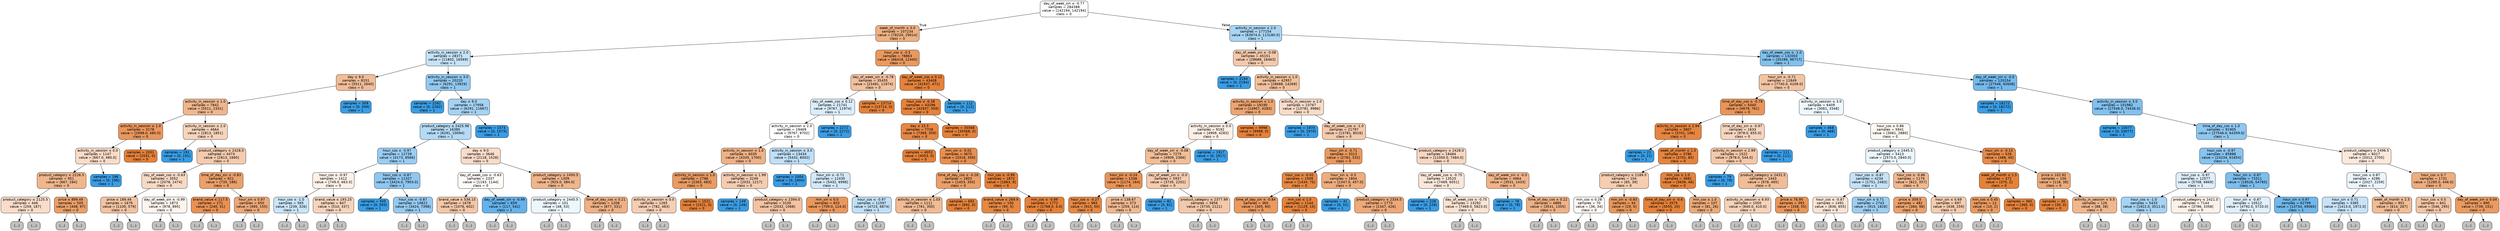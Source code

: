 digraph Tree {
node [shape=box, style="filled, rounded", color="black", fontname="helvetica"] ;
edge [fontname="helvetica"] ;
0 [label=<day_of_week_sin &le; -0.77<br/>samples = 284388<br/>value = [142194, 142194]<br/>class = 0>, fillcolor="#ffffff"] ;
1 [label=<week_of_month &le; 3.0<br/>samples = 107234<br/>value = [78220, 29014]<br/>class = 0>, fillcolor="#efb082"] ;
0 -> 1 [labeldistance=2.5, labelangle=45, headlabel="True"] ;
2 [label=<activity_in_session &le; 2.0<br/>samples = 28371<br/>value = [11802, 16569]<br/>class = 1>, fillcolor="#c6e3f8"] ;
1 -> 2 ;
3 [label=<day &le; 9.0<br/>samples = 8151<br/>value = [5511, 2640]<br/>class = 0>, fillcolor="#f1bd98"] ;
2 -> 3 ;
4 [label=<activity_in_session &le; 1.0<br/>samples = 7842<br/>value = [5511, 2331]<br/>class = 0>, fillcolor="#f0b68d"] ;
3 -> 4 ;
5 [label=<activity_in_session &le; 1.0<br/>samples = 3178<br/>value = [2698.0, 480.0]<br/>class = 0>, fillcolor="#ea975c"] ;
4 -> 5 ;
6 [label=<activity_in_session &le; 0.0<br/>samples = 1147<br/>value = [667.0, 480.0]<br/>class = 0>, fillcolor="#f8dcc7"] ;
5 -> 6 ;
7 [label=<product_category &le; 2226.5<br/>samples = 951<br/>value = [667, 284]<br/>class = 0>, fillcolor="#f0b78d"] ;
6 -> 7 ;
8 [label=<product_category &le; 2125.5<br/>samples = 446<br/>value = [259, 187]<br/>class = 0>, fillcolor="#f8dcc8"] ;
7 -> 8 ;
9 [label="(...)", fillcolor="#C0C0C0"] ;
8 -> 9 ;
24 [label="(...)", fillcolor="#C0C0C0"] ;
8 -> 24 ;
37 [label=<price &le; 899.49<br/>samples = 505<br/>value = [408, 97]<br/>class = 0>, fillcolor="#eb9f68"] ;
7 -> 37 ;
38 [label="(...)", fillcolor="#C0C0C0"] ;
37 -> 38 ;
51 [label="(...)", fillcolor="#C0C0C0"] ;
37 -> 51 ;
64 [label=<samples = 196<br/>value = [0, 196]<br/>class = 1>, fillcolor="#399de5"] ;
6 -> 64 ;
65 [label=<samples = 2031<br/>value = [2031, 0]<br/>class = 0>, fillcolor="#e58139"] ;
5 -> 65 ;
66 [label=<activity_in_session &le; 2.0<br/>samples = 4664<br/>value = [2813, 1851]<br/>class = 0>, fillcolor="#f6d4bb"] ;
4 -> 66 ;
67 [label=<samples = 191<br/>value = [0, 191]<br/>class = 1>, fillcolor="#399de5"] ;
66 -> 67 ;
68 [label=<product_category &le; 2428.0<br/>samples = 4473<br/>value = [2813, 1660]<br/>class = 0>, fillcolor="#f4cbae"] ;
66 -> 68 ;
69 [label=<day_of_week_cos &le; -0.63<br/>samples = 3552<br/>value = [2078, 1474]<br/>class = 0>, fillcolor="#f7dac5"] ;
68 -> 69 ;
70 [label=<price &le; 189.46<br/>samples = 1679<br/>value = [1100, 579]<br/>class = 0>, fillcolor="#f3c3a1"] ;
69 -> 70 ;
71 [label="(...)", fillcolor="#C0C0C0"] ;
70 -> 71 ;
86 [label="(...)", fillcolor="#C0C0C0"] ;
70 -> 86 ;
97 [label=<day_of_week_sin &le; -0.99<br/>samples = 1873<br/>value = [978, 895]<br/>class = 0>, fillcolor="#fdf4ee"] ;
69 -> 97 ;
98 [label="(...)", fillcolor="#C0C0C0"] ;
97 -> 98 ;
113 [label="(...)", fillcolor="#C0C0C0"] ;
97 -> 113 ;
114 [label=<time_of_day_sin &le; -0.83<br/>samples = 921<br/>value = [735, 186]<br/>class = 0>, fillcolor="#eca16b"] ;
68 -> 114 ;
115 [label=<brand_value &le; 117.5<br/>samples = 271<br/>value = [240, 31]<br/>class = 0>, fillcolor="#e89153"] ;
114 -> 115 ;
116 [label="(...)", fillcolor="#C0C0C0"] ;
115 -> 116 ;
121 [label="(...)", fillcolor="#C0C0C0"] ;
115 -> 121 ;
130 [label=<hour_sin &le; 0.97<br/>samples = 650<br/>value = [495, 155]<br/>class = 0>, fillcolor="#eda877"] ;
114 -> 130 ;
131 [label="(...)", fillcolor="#C0C0C0"] ;
130 -> 131 ;
140 [label="(...)", fillcolor="#C0C0C0"] ;
130 -> 140 ;
153 [label=<samples = 309<br/>value = [0, 309]<br/>class = 1>, fillcolor="#399de5"] ;
3 -> 153 ;
154 [label=<activity_in_session &le; 3.0<br/>samples = 20220<br/>value = [6291, 13929]<br/>class = 1>, fillcolor="#92c9f1"] ;
2 -> 154 ;
155 [label=<samples = 2262<br/>value = [0, 2262]<br/>class = 1>, fillcolor="#399de5"] ;
154 -> 155 ;
156 [label=<day &le; 9.0<br/>samples = 17958<br/>value = [6291, 11667]<br/>class = 1>, fillcolor="#a4d2f3"] ;
154 -> 156 ;
157 [label=<product_category &le; 2425.96<br/>samples = 16385<br/>value = [6291, 10094]<br/>class = 1>, fillcolor="#b4daf5"] ;
156 -> 157 ;
158 [label=<hour_cos &le; -0.97<br/>samples = 12739<br/>value = [4173, 8566]<br/>class = 1>, fillcolor="#99cdf2"] ;
157 -> 158 ;
159 [label=<hour_cos &le; -0.97<br/>samples = 1412<br/>value = [749.0, 663.0]<br/>class = 0>, fillcolor="#fcf1e8"] ;
158 -> 159 ;
160 [label=<hour_cos &le; -1.0<br/>samples = 565<br/>value = [239, 326]<br/>class = 1>, fillcolor="#cae5f8"] ;
159 -> 160 ;
161 [label="(...)", fillcolor="#C0C0C0"] ;
160 -> 161 ;
174 [label="(...)", fillcolor="#C0C0C0"] ;
160 -> 174 ;
175 [label=<brand_value &le; 193.25<br/>samples = 847<br/>value = [510, 337]<br/>class = 0>, fillcolor="#f6d4bc"] ;
159 -> 175 ;
176 [label="(...)", fillcolor="#C0C0C0"] ;
175 -> 176 ;
187 [label="(...)", fillcolor="#C0C0C0"] ;
175 -> 187 ;
202 [label=<hour_cos &le; -0.87<br/>samples = 11327<br/>value = [3424.0, 7903.0]<br/>class = 1>, fillcolor="#8fc7f0"] ;
158 -> 202 ;
203 [label=<samples = 505<br/>value = [0, 505]<br/>class = 1>, fillcolor="#399de5"] ;
202 -> 203 ;
204 [label=<hour_cos &le; -0.87<br/>samples = 10822<br/>value = [3424, 7398]<br/>class = 1>, fillcolor="#95caf1"] ;
202 -> 204 ;
205 [label="(...)", fillcolor="#C0C0C0"] ;
204 -> 205 ;
218 [label="(...)", fillcolor="#C0C0C0"] ;
204 -> 218 ;
227 [label=<day &le; 9.0<br/>samples = 3646<br/>value = [2118, 1528]<br/>class = 0>, fillcolor="#f8dcc8"] ;
157 -> 227 ;
228 [label=<day_of_week_cos &le; -0.63<br/>samples = 2337<br/>value = [1193, 1144]<br/>class = 0>, fillcolor="#fefaf7"] ;
227 -> 228 ;
229 [label=<brand_value &le; 536.15<br/>samples = 1678<br/>value = [1076, 602]<br/>class = 0>, fillcolor="#f4c7a8"] ;
228 -> 229 ;
230 [label="(...)", fillcolor="#C0C0C0"] ;
229 -> 230 ;
245 [label="(...)", fillcolor="#C0C0C0"] ;
229 -> 245 ;
260 [label=<day_of_week_sin &le; -0.99<br/>samples = 659<br/>value = [117, 542]<br/>class = 1>, fillcolor="#64b2eb"] ;
228 -> 260 ;
261 [label="(...)", fillcolor="#C0C0C0"] ;
260 -> 261 ;
270 [label="(...)", fillcolor="#C0C0C0"] ;
260 -> 270 ;
271 [label=<product_category &le; 2450.5<br/>samples = 1309<br/>value = [925.0, 384.0]<br/>class = 0>, fillcolor="#f0b58b"] ;
227 -> 271 ;
272 [label=<product_category &le; 2445.5<br/>samples = 101<br/>value = [48, 53]<br/>class = 1>, fillcolor="#ecf6fd"] ;
271 -> 272 ;
273 [label="(...)", fillcolor="#C0C0C0"] ;
272 -> 273 ;
282 [label="(...)", fillcolor="#C0C0C0"] ;
272 -> 282 ;
289 [label=<time_of_day_cos &le; 0.21<br/>samples = 1208<br/>value = [877, 331]<br/>class = 0>, fillcolor="#efb184"] ;
271 -> 289 ;
290 [label="(...)", fillcolor="#C0C0C0"] ;
289 -> 290 ;
299 [label="(...)", fillcolor="#C0C0C0"] ;
289 -> 299 ;
308 [label=<samples = 1573<br/>value = [0, 1573]<br/>class = 1>, fillcolor="#399de5"] ;
156 -> 308 ;
309 [label=<hour_cos &le; -0.5<br/>samples = 78863<br/>value = [66418, 12445]<br/>class = 0>, fillcolor="#ea995e"] ;
1 -> 309 ;
310 [label=<day_of_week_sin &le; -0.78<br/>samples = 35455<br/>value = [23481, 11974]<br/>class = 0>, fillcolor="#f2c19e"] ;
309 -> 310 ;
311 [label=<day_of_week_cos &le; 0.12<br/>samples = 21741<br/>value = [9767, 11974]<br/>class = 1>, fillcolor="#dbedfa"] ;
310 -> 311 ;
312 [label=<activity_in_session &le; 2.0<br/>samples = 19469<br/>value = [9767, 9702]<br/>class = 0>, fillcolor="#fffefe"] ;
311 -> 312 ;
313 [label=<activity_in_session &le; 1.0<br/>samples = 6035<br/>value = [4335, 1700]<br/>class = 0>, fillcolor="#efb287"] ;
312 -> 313 ;
314 [label=<activity_in_session &le; 1.0<br/>samples = 2786<br/>value = [2303, 483]<br/>class = 0>, fillcolor="#ea9b63"] ;
313 -> 314 ;
315 [label=<activity_in_session &le; 0.0<br/>samples = 1265<br/>value = [782, 483]<br/>class = 0>, fillcolor="#f5cfb3"] ;
314 -> 315 ;
316 [label="(...)", fillcolor="#C0C0C0"] ;
315 -> 316 ;
329 [label="(...)", fillcolor="#C0C0C0"] ;
315 -> 329 ;
330 [label=<samples = 1521<br/>value = [1521, 0]<br/>class = 0>, fillcolor="#e58139"] ;
314 -> 330 ;
331 [label=<activity_in_session &le; 1.99<br/>samples = 3249<br/>value = [2032, 1217]<br/>class = 0>, fillcolor="#f5ccb0"] ;
313 -> 331 ;
332 [label=<samples = 149<br/>value = [0, 149]<br/>class = 1>, fillcolor="#399de5"] ;
331 -> 332 ;
333 [label=<product_category &le; 2394.0<br/>samples = 3100<br/>value = [2032, 1068]<br/>class = 0>, fillcolor="#f3c3a1"] ;
331 -> 333 ;
334 [label="(...)", fillcolor="#C0C0C0"] ;
333 -> 334 ;
343 [label="(...)", fillcolor="#C0C0C0"] ;
333 -> 343 ;
358 [label=<activity_in_session &le; 3.0<br/>samples = 13434<br/>value = [5432, 8002]<br/>class = 1>, fillcolor="#bfe0f7"] ;
312 -> 358 ;
359 [label=<samples = 1004<br/>value = [0, 1004]<br/>class = 1>, fillcolor="#399de5"] ;
358 -> 359 ;
360 [label=<hour_sin &le; -0.71<br/>samples = 12430<br/>value = [5432, 6998]<br/>class = 1>, fillcolor="#d3e9f9"] ;
358 -> 360 ;
361 [label=<min_sin &le; 0.0<br/>samples = 833<br/>value = [709.0, 124.0]<br/>class = 0>, fillcolor="#ea975c"] ;
360 -> 361 ;
362 [label="(...)", fillcolor="#C0C0C0"] ;
361 -> 362 ;
375 [label="(...)", fillcolor="#C0C0C0"] ;
361 -> 375 ;
388 [label=<hour_cos &le; -0.97<br/>samples = 11597<br/>value = [4723, 6874]<br/>class = 1>, fillcolor="#c1e0f7"] ;
360 -> 388 ;
389 [label="(...)", fillcolor="#C0C0C0"] ;
388 -> 389 ;
402 [label="(...)", fillcolor="#C0C0C0"] ;
388 -> 402 ;
411 [label=<samples = 2272<br/>value = [0, 2272]<br/>class = 1>, fillcolor="#399de5"] ;
311 -> 411 ;
412 [label=<samples = 13714<br/>value = [13714, 0]<br/>class = 0>, fillcolor="#e58139"] ;
310 -> 412 ;
413 [label=<day_of_week_cos &le; 0.12<br/>samples = 43408<br/>value = [42937, 471]<br/>class = 0>, fillcolor="#e5823b"] ;
309 -> 413 ;
414 [label=<hour_cos &le; -0.38<br/>samples = 43296<br/>value = [42937, 359]<br/>class = 0>, fillcolor="#e5823b"] ;
413 -> 414 ;
415 [label=<day &le; 15.5<br/>samples = 7728<br/>value = [7369, 359]<br/>class = 0>, fillcolor="#e68743"] ;
414 -> 415 ;
416 [label=<samples = 4053<br/>value = [4053, 0]<br/>class = 0>, fillcolor="#e58139"] ;
415 -> 416 ;
417 [label=<min_sin &le; -0.02<br/>samples = 3675<br/>value = [3316, 359]<br/>class = 0>, fillcolor="#e88f4e"] ;
415 -> 417 ;
418 [label=<time_of_day_cos &le; -0.28<br/>samples = 1803<br/>value = [1453, 350]<br/>class = 0>, fillcolor="#eb9f69"] ;
417 -> 418 ;
419 [label=<activity_in_session &le; 1.03<br/>samples = 1111<br/>value = [761, 350]<br/>class = 0>, fillcolor="#f1bb94"] ;
418 -> 419 ;
420 [label="(...)", fillcolor="#C0C0C0"] ;
419 -> 420 ;
429 [label="(...)", fillcolor="#C0C0C0"] ;
419 -> 429 ;
444 [label=<samples = 692<br/>value = [692, 0]<br/>class = 0>, fillcolor="#e58139"] ;
418 -> 444 ;
445 [label=<min_cos &le; -0.99<br/>samples = 1872<br/>value = [1863, 9]<br/>class = 0>, fillcolor="#e5823a"] ;
417 -> 445 ;
446 [label=<brand_value &le; 269.9<br/>samples = 100<br/>value = [95, 5]<br/>class = 0>, fillcolor="#e68843"] ;
445 -> 446 ;
447 [label="(...)", fillcolor="#C0C0C0"] ;
446 -> 447 ;
458 [label="(...)", fillcolor="#C0C0C0"] ;
446 -> 458 ;
459 [label=<min_cos &le; -0.89<br/>samples = 1772<br/>value = [1768.0, 4.0]<br/>class = 0>, fillcolor="#e58139"] ;
445 -> 459 ;
460 [label="(...)", fillcolor="#C0C0C0"] ;
459 -> 460 ;
467 [label="(...)", fillcolor="#C0C0C0"] ;
459 -> 467 ;
472 [label=<samples = 35568<br/>value = [35568, 0]<br/>class = 0>, fillcolor="#e58139"] ;
414 -> 472 ;
473 [label=<samples = 112<br/>value = [0, 112]<br/>class = 1>, fillcolor="#399de5"] ;
413 -> 473 ;
474 [label=<activity_in_session &le; 2.0<br/>samples = 177154<br/>value = [63974.0, 113180.0]<br/>class = 1>, fillcolor="#a9d4f4"] ;
0 -> 474 [labeldistance=2.5, labelangle=-45, headlabel="False"] ;
475 [label=<day_of_week_sin &le; -0.08<br/>samples = 45151<br/>value = [28688, 16463]<br/>class = 0>, fillcolor="#f4c9ab"] ;
474 -> 475 ;
476 [label=<samples = 2194<br/>value = [0, 2194]<br/>class = 1>, fillcolor="#399de5"] ;
475 -> 476 ;
477 [label=<activity_in_session &le; 1.0<br/>samples = 42957<br/>value = [28688, 14269]<br/>class = 0>, fillcolor="#f2c09b"] ;
475 -> 477 ;
478 [label=<activity_in_session &le; 1.0<br/>samples = 19190<br/>value = [14907, 4283]<br/>class = 0>, fillcolor="#eca572"] ;
477 -> 478 ;
479 [label=<activity_in_session &le; 0.0<br/>samples = 9192<br/>value = [4909, 4283]<br/>class = 0>, fillcolor="#fcefe6"] ;
478 -> 479 ;
480 [label=<day_of_week_sin &le; -0.08<br/>samples = 7275<br/>value = [4909, 2366]<br/>class = 0>, fillcolor="#f2be98"] ;
479 -> 480 ;
481 [label=<hour_sin &le; -0.24<br/>samples = 1338<br/>value = [1174, 164]<br/>class = 0>, fillcolor="#e99355"] ;
480 -> 481 ;
482 [label=<hour_cos &le; -0.27<br/>samples = 965<br/>value = [915, 50]<br/>class = 0>, fillcolor="#e68844"] ;
481 -> 482 ;
483 [label="(...)", fillcolor="#C0C0C0"] ;
482 -> 483 ;
490 [label="(...)", fillcolor="#C0C0C0"] ;
482 -> 490 ;
501 [label=<price &le; 138.67<br/>samples = 373<br/>value = [259, 114]<br/>class = 0>, fillcolor="#f0b890"] ;
481 -> 501 ;
502 [label="(...)", fillcolor="#C0C0C0"] ;
501 -> 502 ;
515 [label="(...)", fillcolor="#C0C0C0"] ;
501 -> 515 ;
530 [label=<day_of_week_sin &le; -0.0<br/>samples = 5937<br/>value = [3735, 2202]<br/>class = 0>, fillcolor="#f4cbae"] ;
480 -> 530 ;
531 [label=<samples = 81<br/>value = [0, 81]<br/>class = 1>, fillcolor="#399de5"] ;
530 -> 531 ;
532 [label=<product_category &le; 2377.99<br/>samples = 5856<br/>value = [3735, 2121]<br/>class = 0>, fillcolor="#f4c9a9"] ;
530 -> 532 ;
533 [label="(...)", fillcolor="#C0C0C0"] ;
532 -> 533 ;
542 [label="(...)", fillcolor="#C0C0C0"] ;
532 -> 542 ;
555 [label=<samples = 1917<br/>value = [0, 1917]<br/>class = 1>, fillcolor="#399de5"] ;
479 -> 555 ;
556 [label=<samples = 9998<br/>value = [9998, 0]<br/>class = 0>, fillcolor="#e58139"] ;
478 -> 556 ;
557 [label=<activity_in_session &le; 2.0<br/>samples = 23767<br/>value = [13781, 9986]<br/>class = 0>, fillcolor="#f8dcc8"] ;
477 -> 557 ;
558 [label=<samples = 1970<br/>value = [0, 1970]<br/>class = 1>, fillcolor="#399de5"] ;
557 -> 558 ;
559 [label=<day_of_week_cos &le; -1.0<br/>samples = 21797<br/>value = [13781, 8016]<br/>class = 0>, fillcolor="#f4caac"] ;
557 -> 559 ;
560 [label=<hour_sin &le; -0.71<br/>samples = 3313<br/>value = [2781, 532]<br/>class = 0>, fillcolor="#ea995f"] ;
559 -> 560 ;
561 [label=<hour_cos &le; -0.02<br/>samples = 1509<br/>value = [1434, 75]<br/>class = 0>, fillcolor="#e68843"] ;
560 -> 561 ;
562 [label=<time_of_day_sin &le; -0.84<br/>samples = 365<br/>value = [305, 60]<br/>class = 0>, fillcolor="#ea9a60"] ;
561 -> 562 ;
563 [label="(...)", fillcolor="#C0C0C0"] ;
562 -> 563 ;
576 [label="(...)", fillcolor="#C0C0C0"] ;
562 -> 576 ;
577 [label=<min_cos &le; 1.0<br/>samples = 1144<br/>value = [1129, 15]<br/>class = 0>, fillcolor="#e5833c"] ;
561 -> 577 ;
578 [label="(...)", fillcolor="#C0C0C0"] ;
577 -> 578 ;
593 [label="(...)", fillcolor="#C0C0C0"] ;
577 -> 593 ;
602 [label=<hour_sin &le; -0.5<br/>samples = 1804<br/>value = [1347.0, 457.0]<br/>class = 0>, fillcolor="#eeac7c"] ;
560 -> 602 ;
603 [label=<samples = 31<br/>value = [0, 31]<br/>class = 1>, fillcolor="#399de5"] ;
602 -> 603 ;
604 [label=<product_category &le; 2334.5<br/>samples = 1773<br/>value = [1347, 426]<br/>class = 0>, fillcolor="#eda978"] ;
602 -> 604 ;
605 [label="(...)", fillcolor="#C0C0C0"] ;
604 -> 605 ;
620 [label="(...)", fillcolor="#C0C0C0"] ;
604 -> 620 ;
635 [label=<product_category &le; 2428.0<br/>samples = 18484<br/>value = [11000.0, 7484.0]<br/>class = 0>, fillcolor="#f7d7c0"] ;
559 -> 635 ;
636 [label=<day_of_week_cos &le; -0.75<br/>samples = 13520<br/>value = [7469, 6051]<br/>class = 0>, fillcolor="#fae7d9"] ;
635 -> 636 ;
637 [label=<samples = 228<br/>value = [0, 228]<br/>class = 1>, fillcolor="#399de5"] ;
636 -> 637 ;
638 [label=<day_of_week_cos &le; -0.75<br/>samples = 13292<br/>value = [7469.0, 5823.0]<br/>class = 0>, fillcolor="#f9e3d3"] ;
636 -> 638 ;
639 [label="(...)", fillcolor="#C0C0C0"] ;
638 -> 639 ;
652 [label="(...)", fillcolor="#C0C0C0"] ;
638 -> 652 ;
661 [label=<day_of_week_sin &le; -0.0<br/>samples = 4964<br/>value = [3531, 1433]<br/>class = 0>, fillcolor="#f0b489"] ;
635 -> 661 ;
662 [label=<samples = 78<br/>value = [0, 78]<br/>class = 1>, fillcolor="#399de5"] ;
661 -> 662 ;
663 [label=<time_of_day_cos &le; 0.22<br/>samples = 4886<br/>value = [3531, 1355]<br/>class = 0>, fillcolor="#efb185"] ;
661 -> 663 ;
664 [label="(...)", fillcolor="#C0C0C0"] ;
663 -> 664 ;
673 [label="(...)", fillcolor="#C0C0C0"] ;
663 -> 673 ;
682 [label=<day_of_week_cos &le; -1.0<br/>samples = 132003<br/>value = [35286, 96717]<br/>class = 1>, fillcolor="#81c1ee"] ;
474 -> 682 ;
683 [label=<hour_sin &le; -0.71<br/>samples = 11849<br/>value = [7740.0, 4109.0]<br/>class = 0>, fillcolor="#f3c4a2"] ;
682 -> 683 ;
684 [label=<time_of_day_cos &le; -0.78<br/>samples = 5440<br/>value = [4679, 761]<br/>class = 0>, fillcolor="#e99559"] ;
683 -> 684 ;
685 [label=<activity_in_session &le; 2.94<br/>samples = 3807<br/>value = [3701, 106]<br/>class = 0>, fillcolor="#e6853f"] ;
684 -> 685 ;
686 [label=<samples = 21<br/>value = [0, 21]<br/>class = 1>, fillcolor="#399de5"] ;
685 -> 686 ;
687 [label=<week_of_month &le; 1.5<br/>samples = 3786<br/>value = [3701, 85]<br/>class = 0>, fillcolor="#e6843e"] ;
685 -> 687 ;
688 [label=<product_category &le; 2189.5<br/>samples = 104<br/>value = [65, 39]<br/>class = 0>, fillcolor="#f5cdb0"] ;
687 -> 688 ;
689 [label=<min_cos &le; 0.26<br/>samples = 70<br/>value = [36, 34]<br/>class = 0>, fillcolor="#fef8f4"] ;
688 -> 689 ;
690 [label="(...)", fillcolor="#C0C0C0"] ;
689 -> 690 ;
703 [label="(...)", fillcolor="#C0C0C0"] ;
689 -> 703 ;
712 [label=<min_sin &le; -0.93<br/>samples = 34<br/>value = [29, 5]<br/>class = 0>, fillcolor="#e9975b"] ;
688 -> 712 ;
713 [label="(...)", fillcolor="#C0C0C0"] ;
712 -> 713 ;
714 [label="(...)", fillcolor="#C0C0C0"] ;
712 -> 714 ;
727 [label=<min_cos &le; 1.0<br/>samples = 3682<br/>value = [3636, 46]<br/>class = 0>, fillcolor="#e5833c"] ;
687 -> 727 ;
728 [label=<time_of_day_sin &le; -0.6<br/>samples = 3575<br/>value = [3555, 20]<br/>class = 0>, fillcolor="#e5823a"] ;
727 -> 728 ;
729 [label="(...)", fillcolor="#C0C0C0"] ;
728 -> 729 ;
740 [label="(...)", fillcolor="#C0C0C0"] ;
728 -> 740 ;
741 [label=<min_cos &le; 1.0<br/>samples = 107<br/>value = [81, 26]<br/>class = 0>, fillcolor="#eda979"] ;
727 -> 741 ;
742 [label="(...)", fillcolor="#C0C0C0"] ;
741 -> 742 ;
743 [label="(...)", fillcolor="#C0C0C0"] ;
741 -> 743 ;
754 [label=<time_of_day_sin &le; -0.97<br/>samples = 1633<br/>value = [978.0, 655.0]<br/>class = 0>, fillcolor="#f6d5be"] ;
684 -> 754 ;
755 [label=<activity_in_session &le; 2.99<br/>samples = 1522<br/>value = [978.0, 544.0]<br/>class = 0>, fillcolor="#f3c7a7"] ;
754 -> 755 ;
756 [label=<samples = 79<br/>value = [0, 79]<br/>class = 1>, fillcolor="#399de5"] ;
755 -> 756 ;
757 [label=<product_category &le; 2431.5<br/>samples = 1443<br/>value = [978, 465]<br/>class = 0>, fillcolor="#f1bd97"] ;
755 -> 757 ;
758 [label=<activity_in_session &le; 6.93<br/>samples = 1050<br/>value = [640.0, 410.0]<br/>class = 0>, fillcolor="#f6d2b8"] ;
757 -> 758 ;
759 [label="(...)", fillcolor="#C0C0C0"] ;
758 -> 759 ;
772 [label="(...)", fillcolor="#C0C0C0"] ;
758 -> 772 ;
785 [label=<price &le; 76.95<br/>samples = 393<br/>value = [338, 55]<br/>class = 0>, fillcolor="#e99659"] ;
757 -> 785 ;
786 [label="(...)", fillcolor="#C0C0C0"] ;
785 -> 786 ;
797 [label="(...)", fillcolor="#C0C0C0"] ;
785 -> 797 ;
812 [label=<samples = 111<br/>value = [0, 111]<br/>class = 1>, fillcolor="#399de5"] ;
754 -> 812 ;
813 [label=<activity_in_session &le; 3.0<br/>samples = 6409<br/>value = [3061, 3348]<br/>class = 1>, fillcolor="#eef7fd"] ;
683 -> 813 ;
814 [label=<samples = 468<br/>value = [0, 468]<br/>class = 1>, fillcolor="#399de5"] ;
813 -> 814 ;
815 [label=<hour_cos &le; 0.86<br/>samples = 5941<br/>value = [3061, 2880]<br/>class = 0>, fillcolor="#fdf8f3"] ;
813 -> 815 ;
816 [label=<product_category &le; 2445.5<br/>samples = 5413<br/>value = [2573.0, 2840.0]<br/>class = 1>, fillcolor="#ecf6fd"] ;
815 -> 816 ;
817 [label=<hour_cos &le; -0.87<br/>samples = 4234<br/>value = [1751, 2483]<br/>class = 1>, fillcolor="#c5e2f7"] ;
816 -> 817 ;
818 [label=<hour_cos &le; -0.87<br/>samples = 1491<br/>value = [836, 655]<br/>class = 0>, fillcolor="#f9e4d4"] ;
817 -> 818 ;
819 [label="(...)", fillcolor="#C0C0C0"] ;
818 -> 819 ;
828 [label="(...)", fillcolor="#C0C0C0"] ;
818 -> 828 ;
843 [label=<hour_sin &le; 0.71<br/>samples = 2743<br/>value = [915, 1828]<br/>class = 1>, fillcolor="#9ccef2"] ;
817 -> 843 ;
844 [label="(...)", fillcolor="#C0C0C0"] ;
843 -> 844 ;
845 [label="(...)", fillcolor="#C0C0C0"] ;
843 -> 845 ;
860 [label=<hour_cos &le; -0.86<br/>samples = 1179<br/>value = [822, 357]<br/>class = 0>, fillcolor="#f0b88f"] ;
816 -> 860 ;
861 [label=<price &le; 309.5<br/>samples = 482<br/>value = [384, 98]<br/>class = 0>, fillcolor="#eca16c"] ;
860 -> 861 ;
862 [label="(...)", fillcolor="#C0C0C0"] ;
861 -> 862 ;
877 [label="(...)", fillcolor="#C0C0C0"] ;
861 -> 877 ;
884 [label=<hour_sin &le; 0.69<br/>samples = 697<br/>value = [438, 259]<br/>class = 0>, fillcolor="#f4ccae"] ;
860 -> 884 ;
885 [label="(...)", fillcolor="#C0C0C0"] ;
884 -> 885 ;
886 [label="(...)", fillcolor="#C0C0C0"] ;
884 -> 886 ;
899 [label=<hour_sin &le; -0.13<br/>samples = 528<br/>value = [488, 40]<br/>class = 0>, fillcolor="#e78b49"] ;
815 -> 899 ;
900 [label=<week_of_month &le; 1.5<br/>samples = 372<br/>value = [370, 2]<br/>class = 0>, fillcolor="#e5823a"] ;
899 -> 900 ;
901 [label=<min_cos &le; 0.45<br/>samples = 12<br/>value = [10, 2]<br/>class = 0>, fillcolor="#ea9a61"] ;
900 -> 901 ;
902 [label="(...)", fillcolor="#C0C0C0"] ;
901 -> 902 ;
903 [label="(...)", fillcolor="#C0C0C0"] ;
901 -> 903 ;
906 [label=<samples = 360<br/>value = [360, 0]<br/>class = 0>, fillcolor="#e58139"] ;
900 -> 906 ;
907 [label=<price &le; 102.92<br/>samples = 156<br/>value = [118, 38]<br/>class = 0>, fillcolor="#edaa79"] ;
899 -> 907 ;
908 [label=<samples = 30<br/>value = [30, 0]<br/>class = 0>, fillcolor="#e58139"] ;
907 -> 908 ;
909 [label=<activity_in_session &le; 5.5<br/>samples = 126<br/>value = [88, 38]<br/>class = 0>, fillcolor="#f0b78e"] ;
907 -> 909 ;
910 [label="(...)", fillcolor="#C0C0C0"] ;
909 -> 910 ;
925 [label="(...)", fillcolor="#C0C0C0"] ;
909 -> 925 ;
932 [label=<day_of_week_sin &le; -0.0<br/>samples = 120154<br/>value = [27546, 92608]<br/>class = 1>, fillcolor="#74baed"] ;
682 -> 932 ;
933 [label=<samples = 18172<br/>value = [0, 18172]<br/>class = 1>, fillcolor="#399de5"] ;
932 -> 933 ;
934 [label=<activity_in_session &le; 3.0<br/>samples = 101982<br/>value = [27546.0, 74436.0]<br/>class = 1>, fillcolor="#82c1ef"] ;
932 -> 934 ;
935 [label=<samples = 10077<br/>value = [0, 10077]<br/>class = 1>, fillcolor="#399de5"] ;
934 -> 935 ;
936 [label=<time_of_day_cos &le; 1.0<br/>samples = 91905<br/>value = [27546.0, 64359.0]<br/>class = 1>, fillcolor="#8ec7f0"] ;
934 -> 936 ;
937 [label=<hour_cos &le; -0.97<br/>samples = 85888<br/>value = [24234, 61654]<br/>class = 1>, fillcolor="#87c4ef"] ;
936 -> 937 ;
938 [label=<hour_cos &le; -0.97<br/>samples = 12577<br/>value = [5708, 6869]<br/>class = 1>, fillcolor="#deeefb"] ;
937 -> 938 ;
939 [label=<hour_cos &le; -1.0<br/>samples = 5433<br/>value = [1922.0, 3511.0]<br/>class = 1>, fillcolor="#a5d3f3"] ;
938 -> 939 ;
940 [label="(...)", fillcolor="#C0C0C0"] ;
939 -> 940 ;
955 [label="(...)", fillcolor="#C0C0C0"] ;
939 -> 955 ;
956 [label=<product_category &le; 2421.0<br/>samples = 7144<br/>value = [3786, 3358]<br/>class = 0>, fillcolor="#fcf1e9"] ;
938 -> 956 ;
957 [label="(...)", fillcolor="#C0C0C0"] ;
956 -> 957 ;
970 [label="(...)", fillcolor="#C0C0C0"] ;
956 -> 970 ;
981 [label=<hour_sin &le; -0.87<br/>samples = 73311<br/>value = [18526, 54785]<br/>class = 1>, fillcolor="#7cbeee"] ;
937 -> 981 ;
982 [label=<hour_sin &le; -0.87<br/>samples = 10512<br/>value = [4792.0, 5720.0]<br/>class = 1>, fillcolor="#dfeffb"] ;
981 -> 982 ;
983 [label="(...)", fillcolor="#C0C0C0"] ;
982 -> 983 ;
992 [label="(...)", fillcolor="#C0C0C0"] ;
982 -> 992 ;
1007 [label=<hour_sin &le; 0.97<br/>samples = 62799<br/>value = [13734, 49065]<br/>class = 1>, fillcolor="#70b8ec"] ;
981 -> 1007 ;
1008 [label="(...)", fillcolor="#C0C0C0"] ;
1007 -> 1008 ;
1021 [label="(...)", fillcolor="#C0C0C0"] ;
1007 -> 1021 ;
1034 [label=<product_category &le; 2496.5<br/>samples = 6017<br/>value = [3312, 2705]<br/>class = 0>, fillcolor="#fae8db"] ;
936 -> 1034 ;
1035 [label=<hour_cos &le; 0.87<br/>samples = 4286<br/>value = [2027, 2259]<br/>class = 1>, fillcolor="#ebf5fc"] ;
1034 -> 1035 ;
1036 [label=<hour_sin &le; 0.71<br/>samples = 3385<br/>value = [1413.0, 1972.0]<br/>class = 1>, fillcolor="#c7e3f8"] ;
1035 -> 1036 ;
1037 [label="(...)", fillcolor="#C0C0C0"] ;
1036 -> 1037 ;
1038 [label="(...)", fillcolor="#C0C0C0"] ;
1036 -> 1038 ;
1051 [label=<week_of_month &le; 2.5<br/>samples = 901<br/>value = [614, 287]<br/>class = 0>, fillcolor="#f1bc96"] ;
1035 -> 1051 ;
1052 [label="(...)", fillcolor="#C0C0C0"] ;
1051 -> 1052 ;
1061 [label="(...)", fillcolor="#C0C0C0"] ;
1051 -> 1061 ;
1072 [label=<hour_cos &le; 0.7<br/>samples = 1731<br/>value = [1285.0, 446.0]<br/>class = 0>, fillcolor="#eead7e"] ;
1034 -> 1072 ;
1073 [label=<hour_cos &le; 0.5<br/>samples = 841<br/>value = [546, 295]<br/>class = 0>, fillcolor="#f3c5a4"] ;
1072 -> 1073 ;
1074 [label="(...)", fillcolor="#C0C0C0"] ;
1073 -> 1074 ;
1089 [label="(...)", fillcolor="#C0C0C0"] ;
1073 -> 1089 ;
1090 [label=<day_of_week_sin &le; 0.04<br/>samples = 890<br/>value = [739, 151]<br/>class = 0>, fillcolor="#ea9b61"] ;
1072 -> 1090 ;
1091 [label="(...)", fillcolor="#C0C0C0"] ;
1090 -> 1091 ;
1106 [label="(...)", fillcolor="#C0C0C0"] ;
1090 -> 1106 ;
}